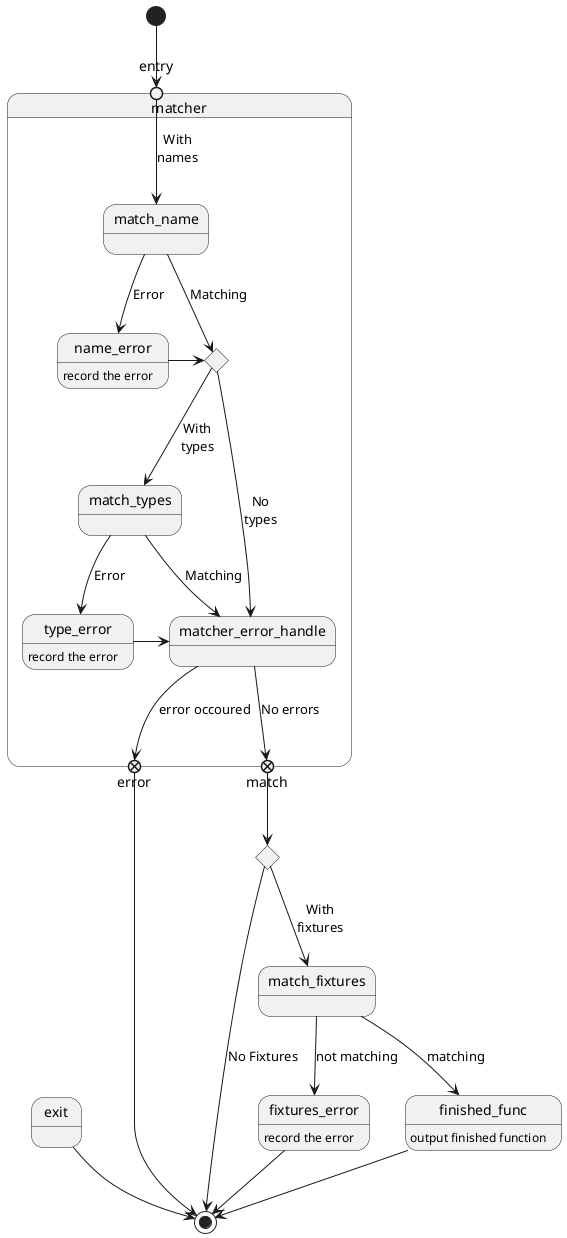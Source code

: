 @startuml
top to bottom direction
state do_fixtures <<choice>>
state finished_func : output finished function
state fixtures_error : record the error
state matcher {
	state entry <<entrypoint>>
	state error <<exitpoint>>
	state match <<exitpoint>>
	state do_types <<choice>>
	state type_error : record the error
	state name_error : record the error
	entry --> match_name : With\nnames
	match_name --> name_error : Error 
	match_name --> do_types : Matching
	name_error -> do_types

	do_types --> match_types : With\ntypes
	do_types -> matcher_error_handle : No\ntypes
	match_types --> matcher_error_handle : Matching
	match_types --> type_error : Error
	type_error ->  matcher_error_handle

	matcher_error_handle --> match : No errors
	matcher_error_handle --> error : error occoured
}

[*] --> entry
match --> do_fixtures
error --> [*]
exit --> [*]


do_fixtures --> match_fixtures : With\nfixtures
match_fixtures --> finished_func : matching
match_fixtures --> fixtures_error : not matching
do_fixtures --> [*] : No Fixtures
fixtures_error -> [*]
finished_func --> [*]



@enduml